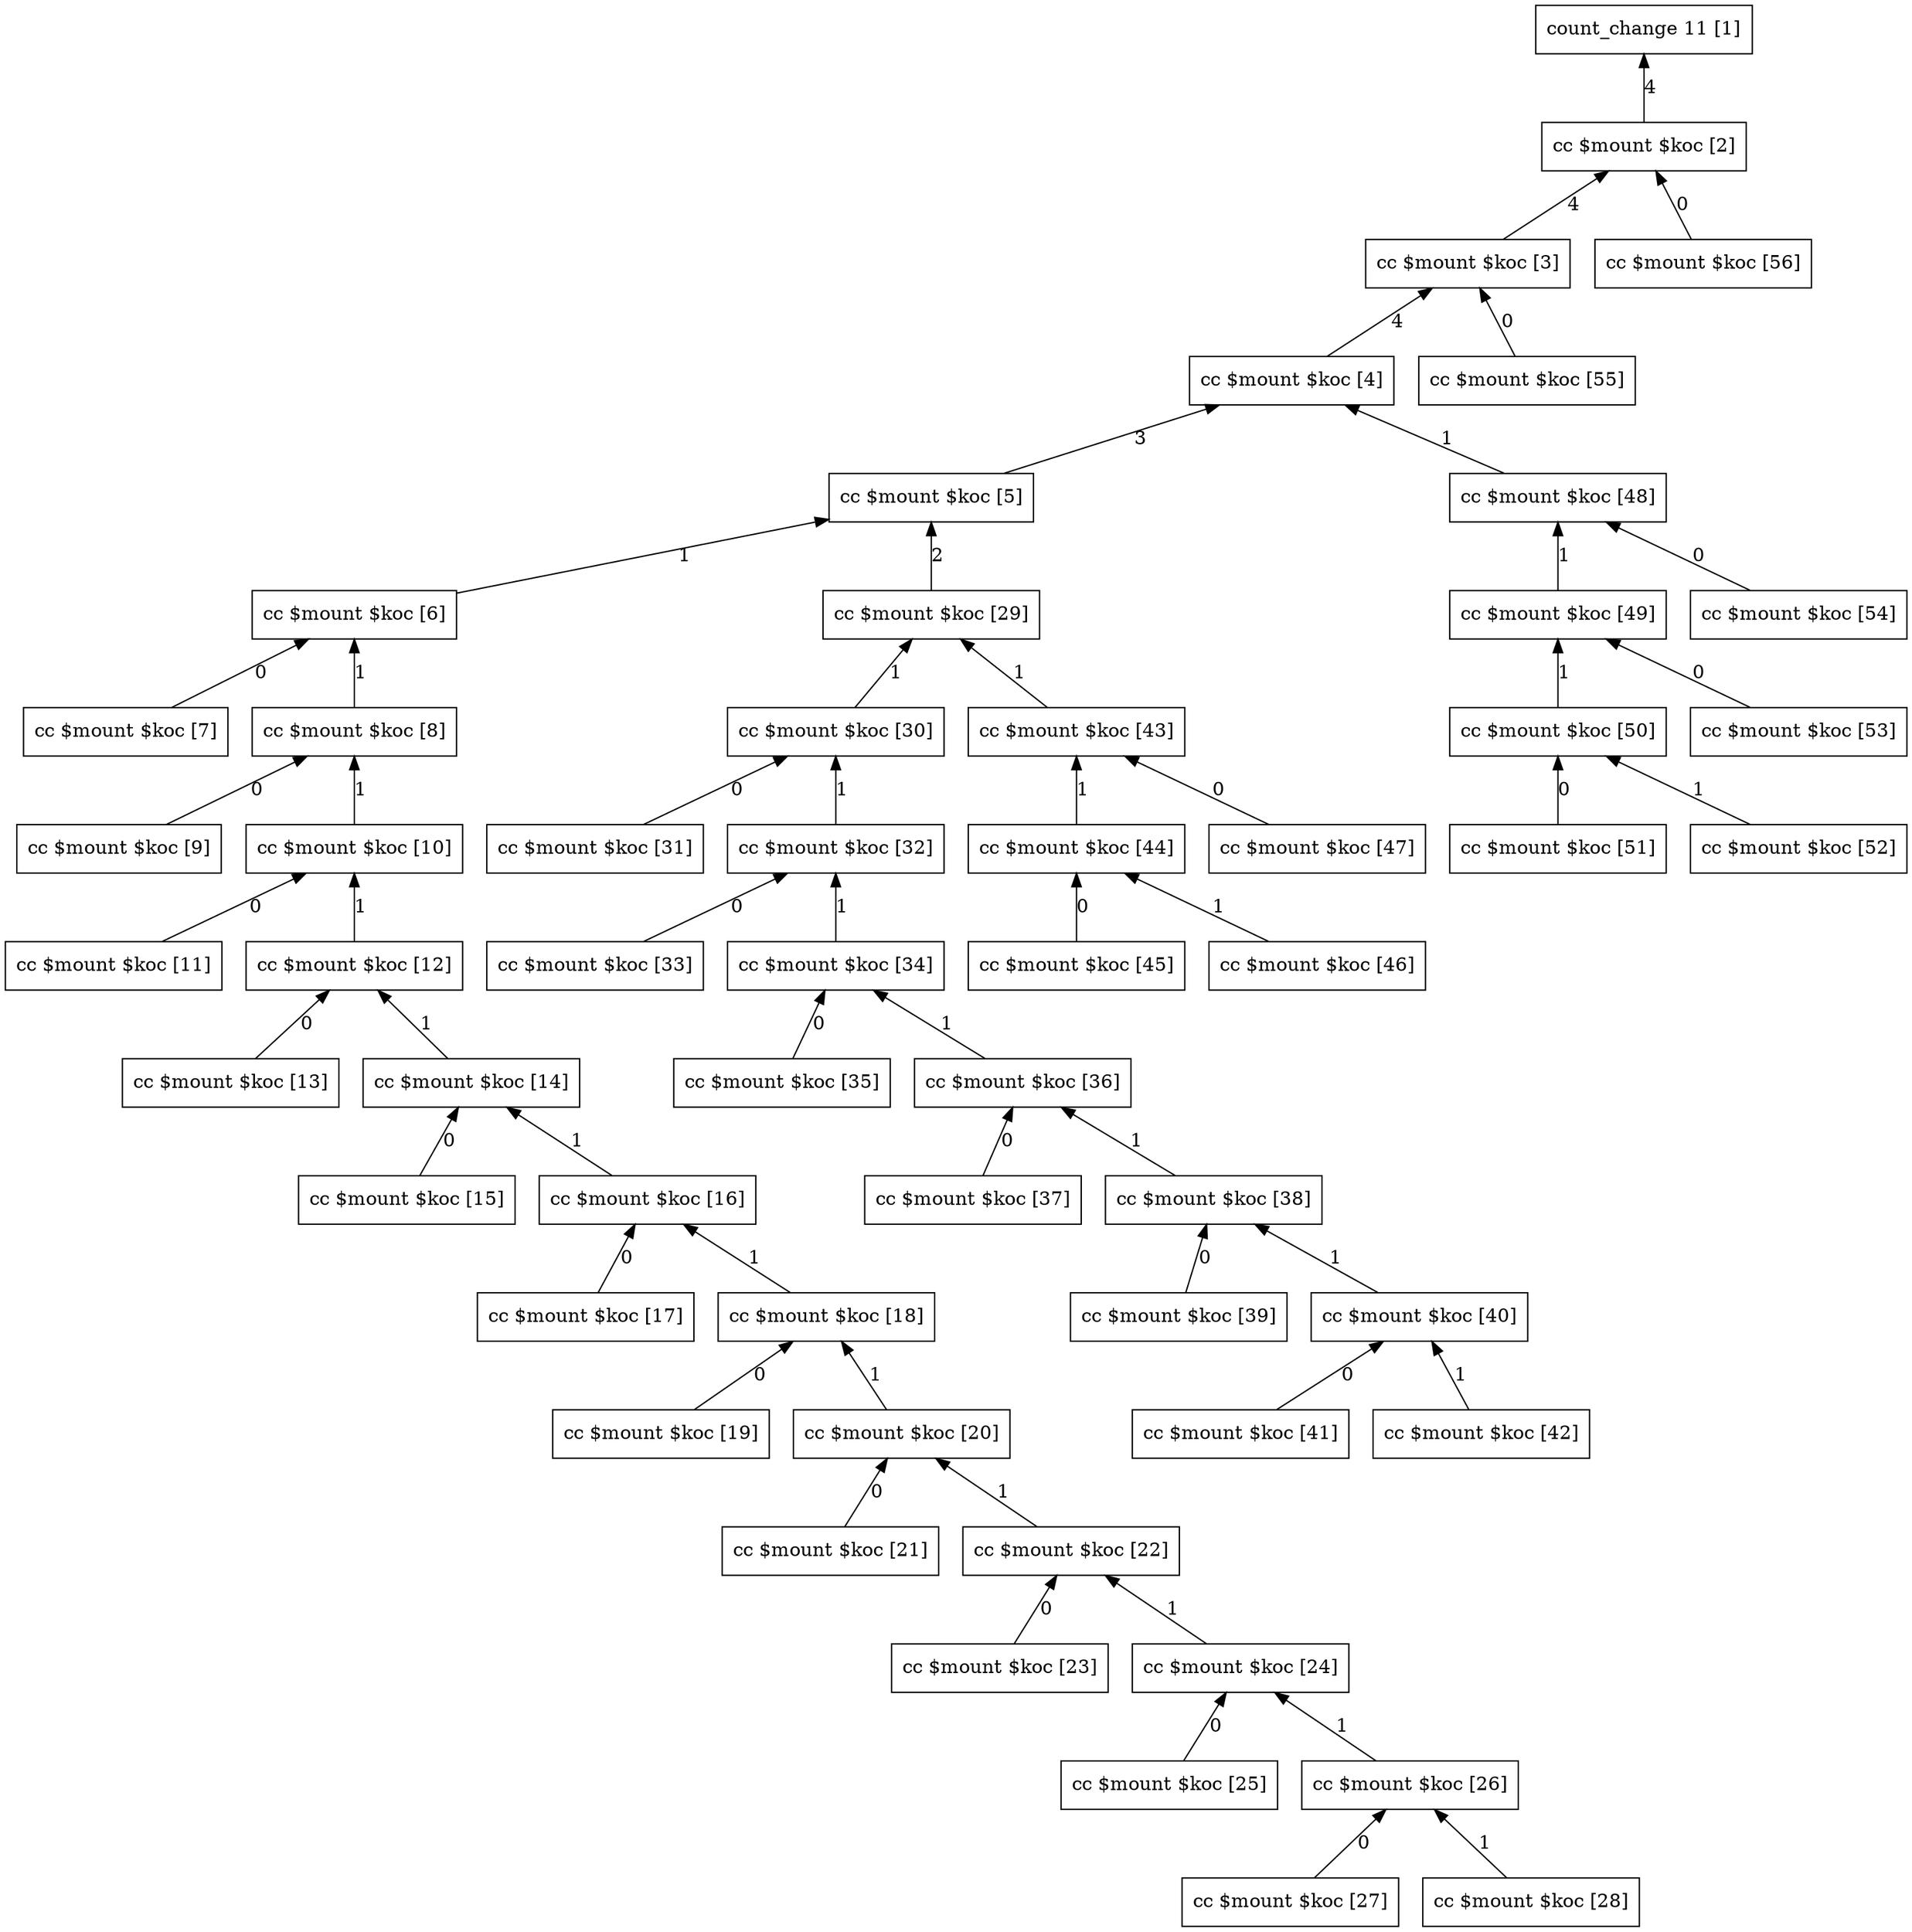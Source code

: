 digraph G {
		rankdir = BT
/*
		size="40,40";
		ratio=fill;
		node [fontname=Arial,fontsize=20];
		edge [fontname=Arial,fontsize=16];
*/
    
  _count_change_11__1_ [label="count_change 11 [1]",shape="rectangle"];
  _cc__mount__koc__2_ [label="cc $mount $koc [2]",shape="rectangle"];
  _cc__mount__koc__3_ [label="cc $mount $koc [3]",shape="rectangle"];
  _cc__mount__koc__4_ [label="cc $mount $koc [4]",shape="rectangle"];
  _cc__mount__koc__5_ [label="cc $mount $koc [5]",shape="rectangle"];
  _cc__mount__koc__6_ [label="cc $mount $koc [6]",shape="rectangle"];
  _cc__mount__koc__7_ [label="cc $mount $koc [7]",shape="rectangle"];
  _cc__mount__koc__7_ -> _cc__mount__koc__6_ [label="0"];
  _cc__mount__koc__8_ [label="cc $mount $koc [8]",shape="rectangle"];
  _cc__mount__koc__9_ [label="cc $mount $koc [9]",shape="rectangle"];
  _cc__mount__koc__9_ -> _cc__mount__koc__8_ [label="0"];
  _cc__mount__koc__10_ [label="cc $mount $koc [10]",shape="rectangle"];
  _cc__mount__koc__11_ [label="cc $mount $koc [11]",shape="rectangle"];
  _cc__mount__koc__11_ -> _cc__mount__koc__10_ [label="0"];
  _cc__mount__koc__12_ [label="cc $mount $koc [12]",shape="rectangle"];
  _cc__mount__koc__13_ [label="cc $mount $koc [13]",shape="rectangle"];
  _cc__mount__koc__13_ -> _cc__mount__koc__12_ [label="0"];
  _cc__mount__koc__14_ [label="cc $mount $koc [14]",shape="rectangle"];
  _cc__mount__koc__15_ [label="cc $mount $koc [15]",shape="rectangle"];
  _cc__mount__koc__15_ -> _cc__mount__koc__14_ [label="0"];
  _cc__mount__koc__16_ [label="cc $mount $koc [16]",shape="rectangle"];
  _cc__mount__koc__17_ [label="cc $mount $koc [17]",shape="rectangle"];
  _cc__mount__koc__17_ -> _cc__mount__koc__16_ [label="0"];
  _cc__mount__koc__18_ [label="cc $mount $koc [18]",shape="rectangle"];
  _cc__mount__koc__19_ [label="cc $mount $koc [19]",shape="rectangle"];
  _cc__mount__koc__19_ -> _cc__mount__koc__18_ [label="0"];
  _cc__mount__koc__20_ [label="cc $mount $koc [20]",shape="rectangle"];
  _cc__mount__koc__21_ [label="cc $mount $koc [21]",shape="rectangle"];
  _cc__mount__koc__21_ -> _cc__mount__koc__20_ [label="0"];
  _cc__mount__koc__22_ [label="cc $mount $koc [22]",shape="rectangle"];
  _cc__mount__koc__23_ [label="cc $mount $koc [23]",shape="rectangle"];
  _cc__mount__koc__23_ -> _cc__mount__koc__22_ [label="0"];
  _cc__mount__koc__24_ [label="cc $mount $koc [24]",shape="rectangle"];
  _cc__mount__koc__25_ [label="cc $mount $koc [25]",shape="rectangle"];
  _cc__mount__koc__25_ -> _cc__mount__koc__24_ [label="0"];
  _cc__mount__koc__26_ [label="cc $mount $koc [26]",shape="rectangle"];
  _cc__mount__koc__27_ [label="cc $mount $koc [27]",shape="rectangle"];
  _cc__mount__koc__27_ -> _cc__mount__koc__26_ [label="0"];
  _cc__mount__koc__28_ [label="cc $mount $koc [28]",shape="rectangle"];
  _cc__mount__koc__28_ -> _cc__mount__koc__26_ [label="1"];
  _cc__mount__koc__26_ -> _cc__mount__koc__24_ [label="1"];
  _cc__mount__koc__24_ -> _cc__mount__koc__22_ [label="1"];
  _cc__mount__koc__22_ -> _cc__mount__koc__20_ [label="1"];
  _cc__mount__koc__20_ -> _cc__mount__koc__18_ [label="1"];
  _cc__mount__koc__18_ -> _cc__mount__koc__16_ [label="1"];
  _cc__mount__koc__16_ -> _cc__mount__koc__14_ [label="1"];
  _cc__mount__koc__14_ -> _cc__mount__koc__12_ [label="1"];
  _cc__mount__koc__12_ -> _cc__mount__koc__10_ [label="1"];
  _cc__mount__koc__10_ -> _cc__mount__koc__8_ [label="1"];
  _cc__mount__koc__8_ -> _cc__mount__koc__6_ [label="1"];
  _cc__mount__koc__6_ -> _cc__mount__koc__5_ [label="1"];
  _cc__mount__koc__29_ [label="cc $mount $koc [29]",shape="rectangle"];
  _cc__mount__koc__30_ [label="cc $mount $koc [30]",shape="rectangle"];
  _cc__mount__koc__31_ [label="cc $mount $koc [31]",shape="rectangle"];
  _cc__mount__koc__31_ -> _cc__mount__koc__30_ [label="0"];
  _cc__mount__koc__32_ [label="cc $mount $koc [32]",shape="rectangle"];
  _cc__mount__koc__33_ [label="cc $mount $koc [33]",shape="rectangle"];
  _cc__mount__koc__33_ -> _cc__mount__koc__32_ [label="0"];
  _cc__mount__koc__34_ [label="cc $mount $koc [34]",shape="rectangle"];
  _cc__mount__koc__35_ [label="cc $mount $koc [35]",shape="rectangle"];
  _cc__mount__koc__35_ -> _cc__mount__koc__34_ [label="0"];
  _cc__mount__koc__36_ [label="cc $mount $koc [36]",shape="rectangle"];
  _cc__mount__koc__37_ [label="cc $mount $koc [37]",shape="rectangle"];
  _cc__mount__koc__37_ -> _cc__mount__koc__36_ [label="0"];
  _cc__mount__koc__38_ [label="cc $mount $koc [38]",shape="rectangle"];
  _cc__mount__koc__39_ [label="cc $mount $koc [39]",shape="rectangle"];
  _cc__mount__koc__39_ -> _cc__mount__koc__38_ [label="0"];
  _cc__mount__koc__40_ [label="cc $mount $koc [40]",shape="rectangle"];
  _cc__mount__koc__41_ [label="cc $mount $koc [41]",shape="rectangle"];
  _cc__mount__koc__41_ -> _cc__mount__koc__40_ [label="0"];
  _cc__mount__koc__42_ [label="cc $mount $koc [42]",shape="rectangle"];
  _cc__mount__koc__42_ -> _cc__mount__koc__40_ [label="1"];
  _cc__mount__koc__40_ -> _cc__mount__koc__38_ [label="1"];
  _cc__mount__koc__38_ -> _cc__mount__koc__36_ [label="1"];
  _cc__mount__koc__36_ -> _cc__mount__koc__34_ [label="1"];
  _cc__mount__koc__34_ -> _cc__mount__koc__32_ [label="1"];
  _cc__mount__koc__32_ -> _cc__mount__koc__30_ [label="1"];
  _cc__mount__koc__30_ -> _cc__mount__koc__29_ [label="1"];
  _cc__mount__koc__43_ [label="cc $mount $koc [43]",shape="rectangle"];
  _cc__mount__koc__44_ [label="cc $mount $koc [44]",shape="rectangle"];
  _cc__mount__koc__45_ [label="cc $mount $koc [45]",shape="rectangle"];
  _cc__mount__koc__45_ -> _cc__mount__koc__44_ [label="0"];
  _cc__mount__koc__46_ [label="cc $mount $koc [46]",shape="rectangle"];
  _cc__mount__koc__46_ -> _cc__mount__koc__44_ [label="1"];
  _cc__mount__koc__44_ -> _cc__mount__koc__43_ [label="1"];
  _cc__mount__koc__47_ [label="cc $mount $koc [47]",shape="rectangle"];
  _cc__mount__koc__47_ -> _cc__mount__koc__43_ [label="0"];
  _cc__mount__koc__43_ -> _cc__mount__koc__29_ [label="1"];
  _cc__mount__koc__29_ -> _cc__mount__koc__5_ [label="2"];
  _cc__mount__koc__5_ -> _cc__mount__koc__4_ [label="3"];
  _cc__mount__koc__48_ [label="cc $mount $koc [48]",shape="rectangle"];
  _cc__mount__koc__49_ [label="cc $mount $koc [49]",shape="rectangle"];
  _cc__mount__koc__50_ [label="cc $mount $koc [50]",shape="rectangle"];
  _cc__mount__koc__51_ [label="cc $mount $koc [51]",shape="rectangle"];
  _cc__mount__koc__51_ -> _cc__mount__koc__50_ [label="0"];
  _cc__mount__koc__52_ [label="cc $mount $koc [52]",shape="rectangle"];
  _cc__mount__koc__52_ -> _cc__mount__koc__50_ [label="1"];
  _cc__mount__koc__50_ -> _cc__mount__koc__49_ [label="1"];
  _cc__mount__koc__53_ [label="cc $mount $koc [53]",shape="rectangle"];
  _cc__mount__koc__53_ -> _cc__mount__koc__49_ [label="0"];
  _cc__mount__koc__49_ -> _cc__mount__koc__48_ [label="1"];
  _cc__mount__koc__54_ [label="cc $mount $koc [54]",shape="rectangle"];
  _cc__mount__koc__54_ -> _cc__mount__koc__48_ [label="0"];
  _cc__mount__koc__48_ -> _cc__mount__koc__4_ [label="1"];
  _cc__mount__koc__4_ -> _cc__mount__koc__3_ [label="4"];
  _cc__mount__koc__55_ [label="cc $mount $koc [55]",shape="rectangle"];
  _cc__mount__koc__55_ -> _cc__mount__koc__3_ [label="0"];
  _cc__mount__koc__3_ -> _cc__mount__koc__2_ [label="4"];
  _cc__mount__koc__56_ [label="cc $mount $koc [56]",shape="rectangle"];
  _cc__mount__koc__56_ -> _cc__mount__koc__2_ [label="0"];
  _cc__mount__koc__2_ -> _count_change_11__1_ [label="4"];
}
